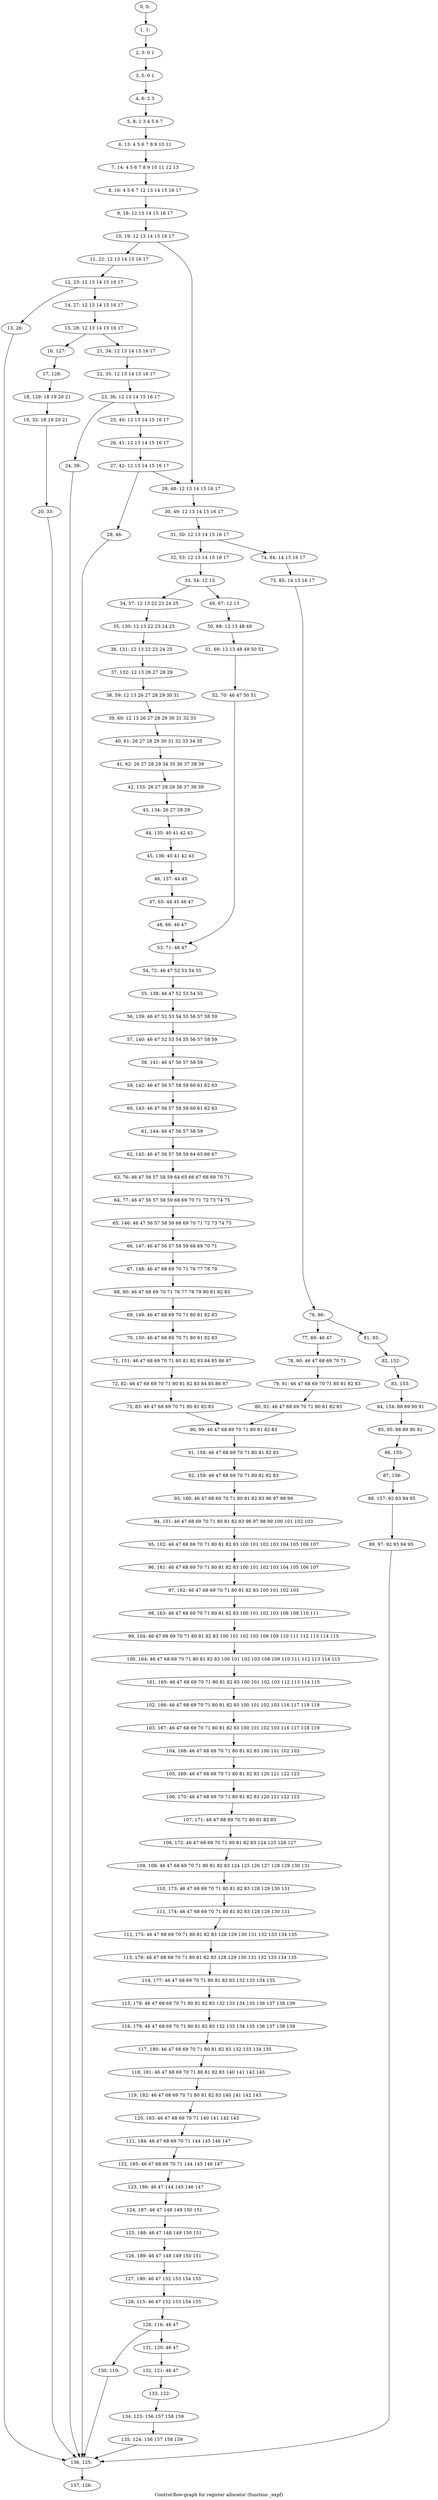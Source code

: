 digraph G {
graph [label="Control-flow-graph for register allocator (function _expf)"]
0[label="0, 0: "];
1[label="1, 1: "];
2[label="2, 3: 0 1 "];
3[label="3, 5: 0 1 "];
4[label="4, 6: 2 3 "];
5[label="5, 8: 2 3 4 5 6 7 "];
6[label="6, 13: 4 5 6 7 8 9 10 11 "];
7[label="7, 14: 4 5 6 7 8 9 10 11 12 13 "];
8[label="8, 16: 4 5 6 7 12 13 14 15 16 17 "];
9[label="9, 18: 12 13 14 15 16 17 "];
10[label="10, 19: 12 13 14 15 16 17 "];
11[label="11, 22: 12 13 14 15 16 17 "];
12[label="12, 23: 12 13 14 15 16 17 "];
13[label="13, 26: "];
14[label="14, 27: 12 13 14 15 16 17 "];
15[label="15, 28: 12 13 14 15 16 17 "];
16[label="16, 127: "];
17[label="17, 128: "];
18[label="18, 129: 18 19 20 21 "];
19[label="19, 32: 18 19 20 21 "];
20[label="20, 33: "];
21[label="21, 34: 12 13 14 15 16 17 "];
22[label="22, 35: 12 13 14 15 16 17 "];
23[label="23, 36: 12 13 14 15 16 17 "];
24[label="24, 39: "];
25[label="25, 40: 12 13 14 15 16 17 "];
26[label="26, 41: 12 13 14 15 16 17 "];
27[label="27, 42: 12 13 14 15 16 17 "];
28[label="28, 46: "];
29[label="29, 48: 12 13 14 15 16 17 "];
30[label="30, 49: 12 13 14 15 16 17 "];
31[label="31, 50: 12 13 14 15 16 17 "];
32[label="32, 53: 12 13 14 15 16 17 "];
33[label="33, 54: 12 13 "];
34[label="34, 57: 12 13 22 23 24 25 "];
35[label="35, 130: 12 13 22 23 24 25 "];
36[label="36, 131: 12 13 22 23 24 25 "];
37[label="37, 132: 12 13 26 27 28 29 "];
38[label="38, 59: 12 13 26 27 28 29 30 31 "];
39[label="39, 60: 12 13 26 27 28 29 30 31 32 33 "];
40[label="40, 61: 26 27 28 29 30 31 32 33 34 35 "];
41[label="41, 62: 26 27 28 29 34 35 36 37 38 39 "];
42[label="42, 133: 26 27 28 29 36 37 38 39 "];
43[label="43, 134: 26 27 28 29 "];
44[label="44, 135: 40 41 42 43 "];
45[label="45, 136: 40 41 42 43 "];
46[label="46, 137: 44 45 "];
47[label="47, 65: 44 45 46 47 "];
48[label="48, 66: 46 47 "];
49[label="49, 67: 12 13 "];
50[label="50, 68: 12 13 48 49 "];
51[label="51, 69: 12 13 48 49 50 51 "];
52[label="52, 70: 46 47 50 51 "];
53[label="53, 71: 46 47 "];
54[label="54, 72: 46 47 52 53 54 55 "];
55[label="55, 138: 46 47 52 53 54 55 "];
56[label="56, 139: 46 47 52 53 54 55 56 57 58 59 "];
57[label="57, 140: 46 47 52 53 54 55 56 57 58 59 "];
58[label="58, 141: 46 47 56 57 58 59 "];
59[label="59, 142: 46 47 56 57 58 59 60 61 62 63 "];
60[label="60, 143: 46 47 56 57 58 59 60 61 62 63 "];
61[label="61, 144: 46 47 56 57 58 59 "];
62[label="62, 145: 46 47 56 57 58 59 64 65 66 67 "];
63[label="63, 76: 46 47 56 57 58 59 64 65 66 67 68 69 70 71 "];
64[label="64, 77: 46 47 56 57 58 59 68 69 70 71 72 73 74 75 "];
65[label="65, 146: 46 47 56 57 58 59 68 69 70 71 72 73 74 75 "];
66[label="66, 147: 46 47 56 57 58 59 68 69 70 71 "];
67[label="67, 148: 46 47 68 69 70 71 76 77 78 79 "];
68[label="68, 80: 46 47 68 69 70 71 76 77 78 79 80 81 82 83 "];
69[label="69, 149: 46 47 68 69 70 71 80 81 82 83 "];
70[label="70, 150: 46 47 68 69 70 71 80 81 82 83 "];
71[label="71, 151: 46 47 68 69 70 71 80 81 82 83 84 85 86 87 "];
72[label="72, 82: 46 47 68 69 70 71 80 81 82 83 84 85 86 87 "];
73[label="73, 83: 46 47 68 69 70 71 80 81 82 83 "];
74[label="74, 84: 14 15 16 17 "];
75[label="75, 85: 14 15 16 17 "];
76[label="76, 86: "];
77[label="77, 89: 46 47 "];
78[label="78, 90: 46 47 68 69 70 71 "];
79[label="79, 91: 46 47 68 69 70 71 80 81 82 83 "];
80[label="80, 92: 46 47 68 69 70 71 80 81 82 83 "];
81[label="81, 93: "];
82[label="82, 152: "];
83[label="83, 153: "];
84[label="84, 154: 88 89 90 91 "];
85[label="85, 95: 88 89 90 91 "];
86[label="86, 155: "];
87[label="87, 156: "];
88[label="88, 157: 92 93 94 95 "];
89[label="89, 97: 92 93 94 95 "];
90[label="90, 99: 46 47 68 69 70 71 80 81 82 83 "];
91[label="91, 158: 46 47 68 69 70 71 80 81 82 83 "];
92[label="92, 159: 46 47 68 69 70 71 80 81 82 83 "];
93[label="93, 160: 46 47 68 69 70 71 80 81 82 83 96 97 98 99 "];
94[label="94, 101: 46 47 68 69 70 71 80 81 82 83 96 97 98 99 100 101 102 103 "];
95[label="95, 102: 46 47 68 69 70 71 80 81 82 83 100 101 102 103 104 105 106 107 "];
96[label="96, 161: 46 47 68 69 70 71 80 81 82 83 100 101 102 103 104 105 106 107 "];
97[label="97, 162: 46 47 68 69 70 71 80 81 82 83 100 101 102 103 "];
98[label="98, 163: 46 47 68 69 70 71 80 81 82 83 100 101 102 103 108 109 110 111 "];
99[label="99, 104: 46 47 68 69 70 71 80 81 82 83 100 101 102 103 108 109 110 111 112 113 114 115 "];
100[label="100, 164: 46 47 68 69 70 71 80 81 82 83 100 101 102 103 108 109 110 111 112 113 114 115 "];
101[label="101, 165: 46 47 68 69 70 71 80 81 82 83 100 101 102 103 112 113 114 115 "];
102[label="102, 166: 46 47 68 69 70 71 80 81 82 83 100 101 102 103 116 117 118 119 "];
103[label="103, 167: 46 47 68 69 70 71 80 81 82 83 100 101 102 103 116 117 118 119 "];
104[label="104, 168: 46 47 68 69 70 71 80 81 82 83 100 101 102 103 "];
105[label="105, 169: 46 47 68 69 70 71 80 81 82 83 120 121 122 123 "];
106[label="106, 170: 46 47 68 69 70 71 80 81 82 83 120 121 122 123 "];
107[label="107, 171: 46 47 68 69 70 71 80 81 82 83 "];
108[label="108, 172: 46 47 68 69 70 71 80 81 82 83 124 125 126 127 "];
109[label="109, 108: 46 47 68 69 70 71 80 81 82 83 124 125 126 127 128 129 130 131 "];
110[label="110, 173: 46 47 68 69 70 71 80 81 82 83 128 129 130 131 "];
111[label="111, 174: 46 47 68 69 70 71 80 81 82 83 128 129 130 131 "];
112[label="112, 175: 46 47 68 69 70 71 80 81 82 83 128 129 130 131 132 133 134 135 "];
113[label="113, 176: 46 47 68 69 70 71 80 81 82 83 128 129 130 131 132 133 134 135 "];
114[label="114, 177: 46 47 68 69 70 71 80 81 82 83 132 133 134 135 "];
115[label="115, 178: 46 47 68 69 70 71 80 81 82 83 132 133 134 135 136 137 138 139 "];
116[label="116, 179: 46 47 68 69 70 71 80 81 82 83 132 133 134 135 136 137 138 139 "];
117[label="117, 180: 46 47 68 69 70 71 80 81 82 83 132 133 134 135 "];
118[label="118, 181: 46 47 68 69 70 71 80 81 82 83 140 141 142 143 "];
119[label="119, 182: 46 47 68 69 70 71 80 81 82 83 140 141 142 143 "];
120[label="120, 183: 46 47 68 69 70 71 140 141 142 143 "];
121[label="121, 184: 46 47 68 69 70 71 144 145 146 147 "];
122[label="122, 185: 46 47 68 69 70 71 144 145 146 147 "];
123[label="123, 186: 46 47 144 145 146 147 "];
124[label="124, 187: 46 47 148 149 150 151 "];
125[label="125, 188: 46 47 148 149 150 151 "];
126[label="126, 189: 46 47 148 149 150 151 "];
127[label="127, 190: 46 47 152 153 154 155 "];
128[label="128, 115: 46 47 152 153 154 155 "];
129[label="129, 116: 46 47 "];
130[label="130, 119: "];
131[label="131, 120: 46 47 "];
132[label="132, 121: 46 47 "];
133[label="133, 122: "];
134[label="134, 123: 156 157 158 159 "];
135[label="135, 124: 156 157 158 159 "];
136[label="136, 125: "];
137[label="137, 126: "];
0->1 ;
1->2 ;
2->3 ;
3->4 ;
4->5 ;
5->6 ;
6->7 ;
7->8 ;
8->9 ;
9->10 ;
10->11 ;
10->29 ;
11->12 ;
12->13 ;
12->14 ;
13->136 ;
14->15 ;
15->16 ;
15->21 ;
16->17 ;
17->18 ;
18->19 ;
19->20 ;
20->136 ;
21->22 ;
22->23 ;
23->24 ;
23->25 ;
24->136 ;
25->26 ;
26->27 ;
27->28 ;
27->29 ;
28->136 ;
29->30 ;
30->31 ;
31->32 ;
31->74 ;
32->33 ;
33->34 ;
33->49 ;
34->35 ;
35->36 ;
36->37 ;
37->38 ;
38->39 ;
39->40 ;
40->41 ;
41->42 ;
42->43 ;
43->44 ;
44->45 ;
45->46 ;
46->47 ;
47->48 ;
48->53 ;
49->50 ;
50->51 ;
51->52 ;
52->53 ;
53->54 ;
54->55 ;
55->56 ;
56->57 ;
57->58 ;
58->59 ;
59->60 ;
60->61 ;
61->62 ;
62->63 ;
63->64 ;
64->65 ;
65->66 ;
66->67 ;
67->68 ;
68->69 ;
69->70 ;
70->71 ;
71->72 ;
72->73 ;
73->90 ;
74->75 ;
75->76 ;
76->77 ;
76->81 ;
77->78 ;
78->79 ;
79->80 ;
80->90 ;
81->82 ;
82->83 ;
83->84 ;
84->85 ;
85->86 ;
86->87 ;
87->88 ;
88->89 ;
89->136 ;
90->91 ;
91->92 ;
92->93 ;
93->94 ;
94->95 ;
95->96 ;
96->97 ;
97->98 ;
98->99 ;
99->100 ;
100->101 ;
101->102 ;
102->103 ;
103->104 ;
104->105 ;
105->106 ;
106->107 ;
107->108 ;
108->109 ;
109->110 ;
110->111 ;
111->112 ;
112->113 ;
113->114 ;
114->115 ;
115->116 ;
116->117 ;
117->118 ;
118->119 ;
119->120 ;
120->121 ;
121->122 ;
122->123 ;
123->124 ;
124->125 ;
125->126 ;
126->127 ;
127->128 ;
128->129 ;
129->130 ;
129->131 ;
130->136 ;
131->132 ;
132->133 ;
133->134 ;
134->135 ;
135->136 ;
136->137 ;
}

